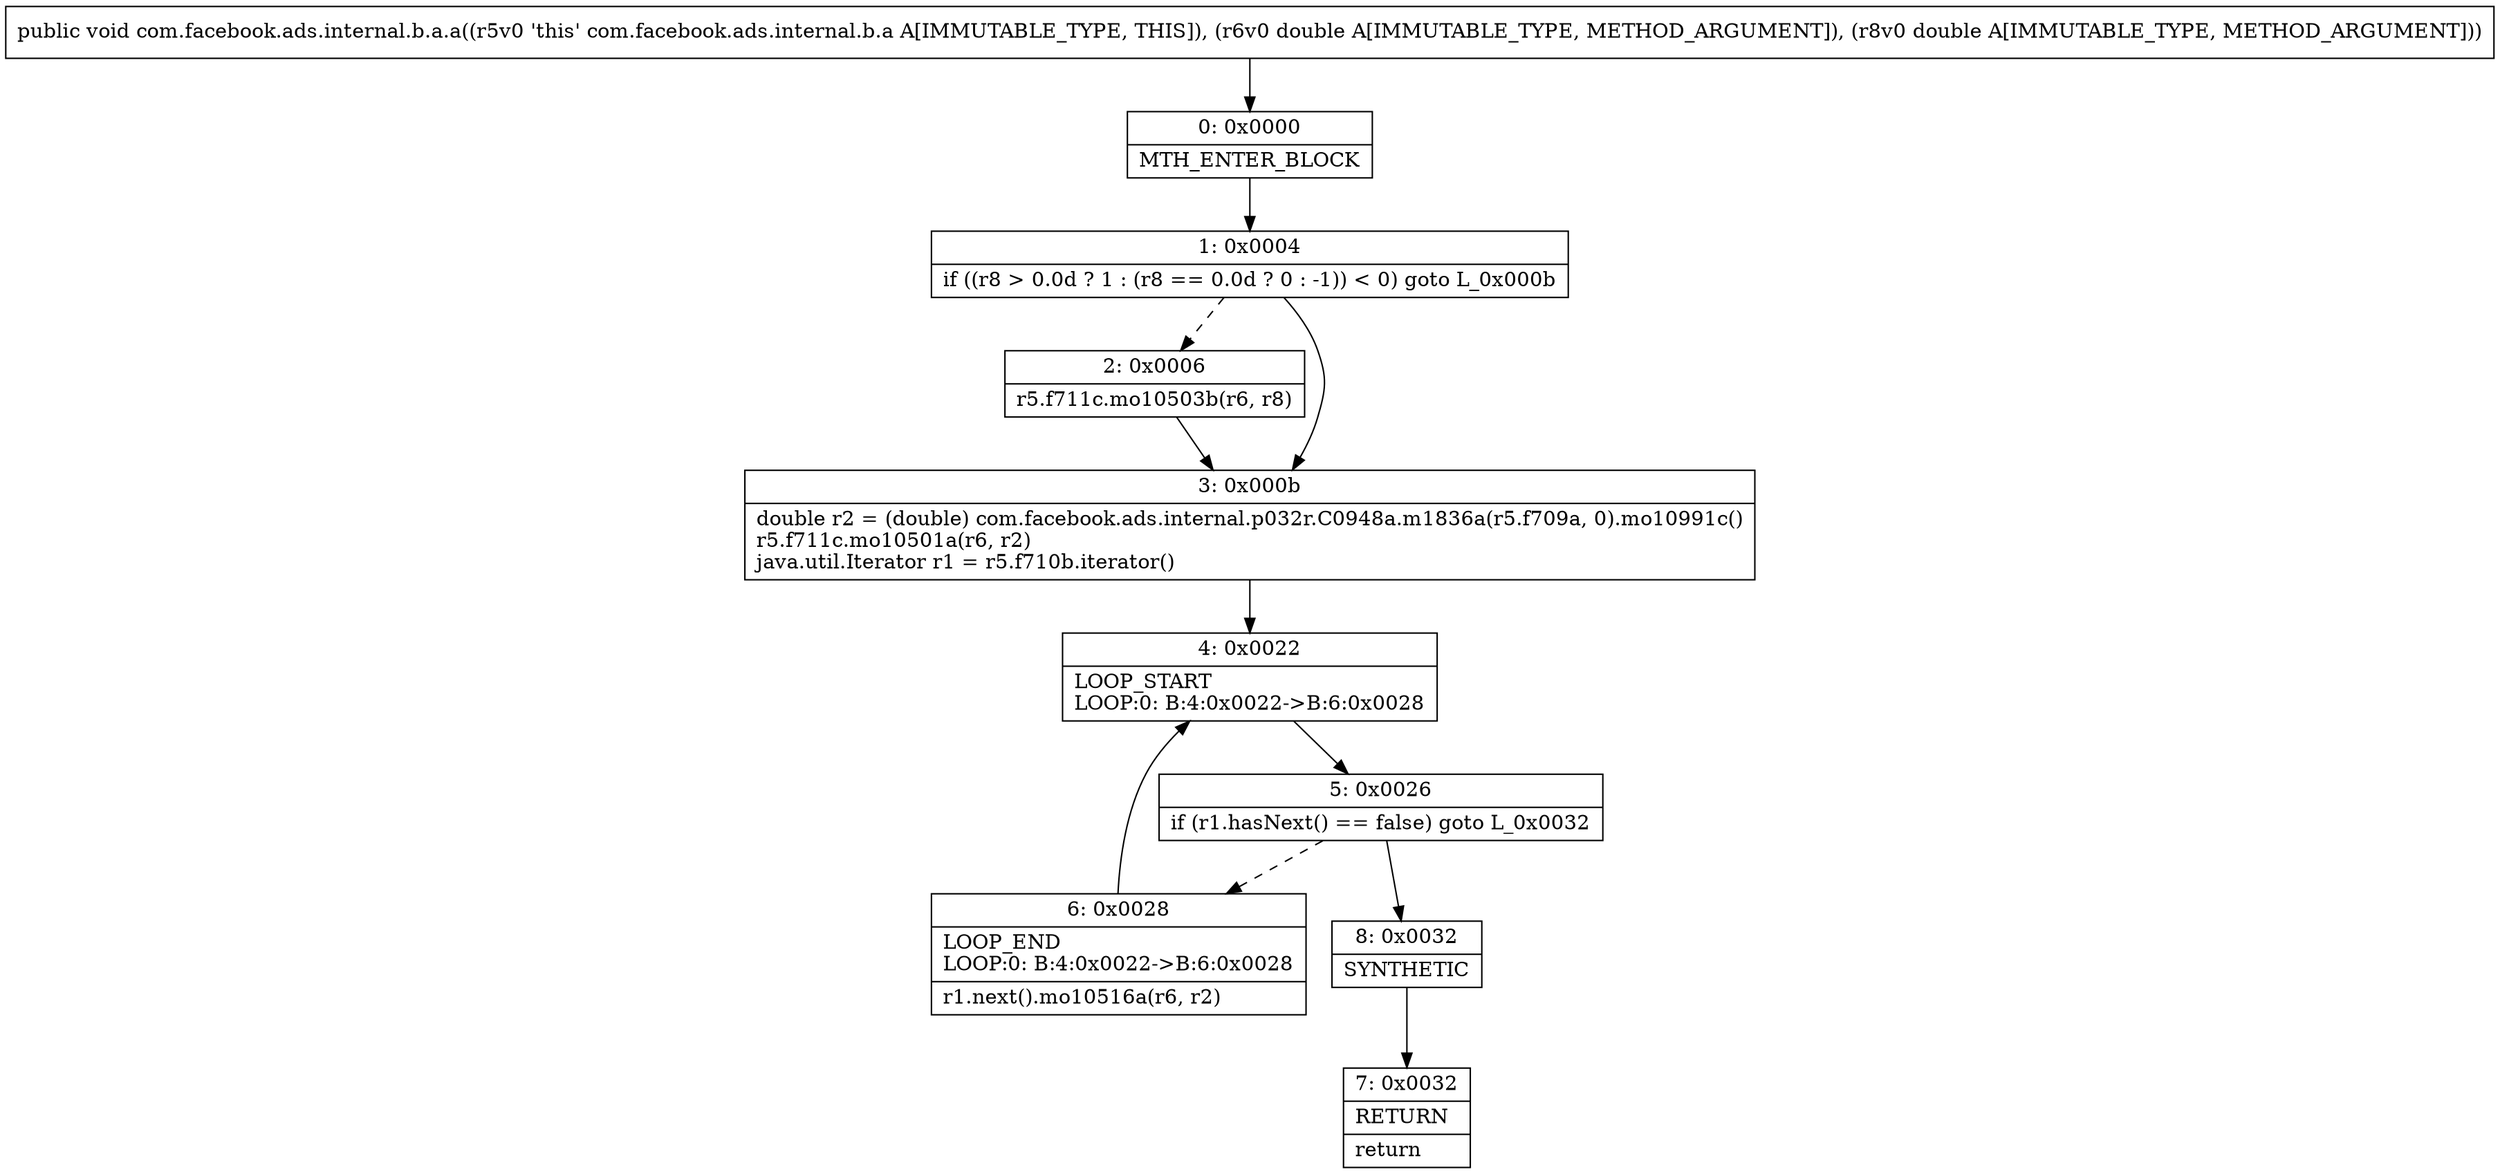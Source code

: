 digraph "CFG forcom.facebook.ads.internal.b.a.a(DD)V" {
Node_0 [shape=record,label="{0\:\ 0x0000|MTH_ENTER_BLOCK\l}"];
Node_1 [shape=record,label="{1\:\ 0x0004|if ((r8 \> 0.0d ? 1 : (r8 == 0.0d ? 0 : \-1)) \< 0) goto L_0x000b\l}"];
Node_2 [shape=record,label="{2\:\ 0x0006|r5.f711c.mo10503b(r6, r8)\l}"];
Node_3 [shape=record,label="{3\:\ 0x000b|double r2 = (double) com.facebook.ads.internal.p032r.C0948a.m1836a(r5.f709a, 0).mo10991c()\lr5.f711c.mo10501a(r6, r2)\ljava.util.Iterator r1 = r5.f710b.iterator()\l}"];
Node_4 [shape=record,label="{4\:\ 0x0022|LOOP_START\lLOOP:0: B:4:0x0022\-\>B:6:0x0028\l}"];
Node_5 [shape=record,label="{5\:\ 0x0026|if (r1.hasNext() == false) goto L_0x0032\l}"];
Node_6 [shape=record,label="{6\:\ 0x0028|LOOP_END\lLOOP:0: B:4:0x0022\-\>B:6:0x0028\l|r1.next().mo10516a(r6, r2)\l}"];
Node_7 [shape=record,label="{7\:\ 0x0032|RETURN\l|return\l}"];
Node_8 [shape=record,label="{8\:\ 0x0032|SYNTHETIC\l}"];
MethodNode[shape=record,label="{public void com.facebook.ads.internal.b.a.a((r5v0 'this' com.facebook.ads.internal.b.a A[IMMUTABLE_TYPE, THIS]), (r6v0 double A[IMMUTABLE_TYPE, METHOD_ARGUMENT]), (r8v0 double A[IMMUTABLE_TYPE, METHOD_ARGUMENT])) }"];
MethodNode -> Node_0;
Node_0 -> Node_1;
Node_1 -> Node_2[style=dashed];
Node_1 -> Node_3;
Node_2 -> Node_3;
Node_3 -> Node_4;
Node_4 -> Node_5;
Node_5 -> Node_6[style=dashed];
Node_5 -> Node_8;
Node_6 -> Node_4;
Node_8 -> Node_7;
}

